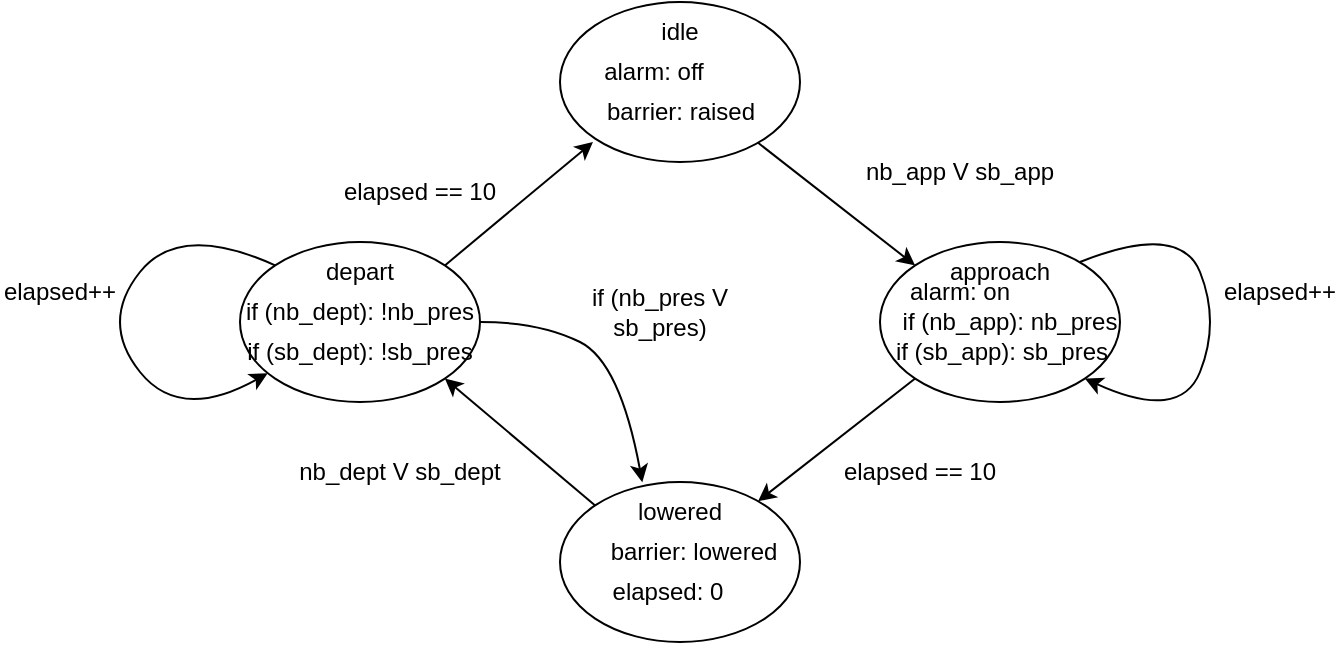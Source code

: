 <mxfile version="25.0.3">
  <diagram name="Page-1" id="JcVPimfx4_mEg81LNbFG">
    <mxGraphModel dx="1356" dy="729" grid="1" gridSize="10" guides="1" tooltips="1" connect="1" arrows="1" fold="1" page="1" pageScale="1" pageWidth="850" pageHeight="1100" math="0" shadow="0">
      <root>
        <mxCell id="0" />
        <mxCell id="1" parent="0" />
        <mxCell id="18nhJvY_pk8eub_ZsOab-2" value="" style="ellipse;whiteSpace=wrap;html=1;" vertex="1" parent="1">
          <mxGeometry x="360" y="160" width="120" height="80" as="geometry" />
        </mxCell>
        <mxCell id="18nhJvY_pk8eub_ZsOab-3" value="" style="ellipse;whiteSpace=wrap;html=1;" vertex="1" parent="1">
          <mxGeometry x="520" y="280" width="120" height="80" as="geometry" />
        </mxCell>
        <mxCell id="18nhJvY_pk8eub_ZsOab-4" value="" style="ellipse;whiteSpace=wrap;html=1;" vertex="1" parent="1">
          <mxGeometry x="360" y="400" width="120" height="80" as="geometry" />
        </mxCell>
        <mxCell id="18nhJvY_pk8eub_ZsOab-5" value="" style="ellipse;whiteSpace=wrap;html=1;" vertex="1" parent="1">
          <mxGeometry x="200" y="280" width="120" height="80" as="geometry" />
        </mxCell>
        <mxCell id="18nhJvY_pk8eub_ZsOab-7" value="idle" style="text;html=1;align=center;verticalAlign=middle;whiteSpace=wrap;rounded=0;" vertex="1" parent="1">
          <mxGeometry x="390" y="160" width="60" height="30" as="geometry" />
        </mxCell>
        <mxCell id="18nhJvY_pk8eub_ZsOab-8" value="approach" style="text;html=1;align=center;verticalAlign=middle;whiteSpace=wrap;rounded=0;" vertex="1" parent="1">
          <mxGeometry x="550" y="280" width="60" height="30" as="geometry" />
        </mxCell>
        <mxCell id="18nhJvY_pk8eub_ZsOab-9" value="alarm: on" style="text;html=1;align=center;verticalAlign=middle;whiteSpace=wrap;rounded=0;" vertex="1" parent="1">
          <mxGeometry x="530" y="290" width="60" height="30" as="geometry" />
        </mxCell>
        <mxCell id="18nhJvY_pk8eub_ZsOab-10" value="" style="curved=1;endArrow=classic;html=1;rounded=0;entryX=1;entryY=1;entryDx=0;entryDy=0;" edge="1" parent="1" target="18nhJvY_pk8eub_ZsOab-3">
          <mxGeometry width="50" height="50" relative="1" as="geometry">
            <mxPoint x="620" y="290" as="sourcePoint" />
            <mxPoint x="670" y="240" as="targetPoint" />
            <Array as="points">
              <mxPoint x="670" y="270" />
              <mxPoint x="690" y="320" />
              <mxPoint x="670" y="370" />
            </Array>
          </mxGeometry>
        </mxCell>
        <mxCell id="18nhJvY_pk8eub_ZsOab-11" value="elapsed++" style="text;html=1;align=center;verticalAlign=middle;whiteSpace=wrap;rounded=0;" vertex="1" parent="1">
          <mxGeometry x="690" y="290" width="60" height="30" as="geometry" />
        </mxCell>
        <mxCell id="18nhJvY_pk8eub_ZsOab-12" value="lowered" style="text;html=1;align=center;verticalAlign=middle;whiteSpace=wrap;rounded=0;" vertex="1" parent="1">
          <mxGeometry x="390" y="400" width="60" height="30" as="geometry" />
        </mxCell>
        <mxCell id="18nhJvY_pk8eub_ZsOab-13" value="barrier: lowered" style="text;html=1;align=center;verticalAlign=middle;whiteSpace=wrap;rounded=0;" vertex="1" parent="1">
          <mxGeometry x="376.5" y="420" width="100" height="30" as="geometry" />
        </mxCell>
        <mxCell id="18nhJvY_pk8eub_ZsOab-14" value="depart" style="text;html=1;align=center;verticalAlign=middle;whiteSpace=wrap;rounded=0;" vertex="1" parent="1">
          <mxGeometry x="230" y="280" width="60" height="30" as="geometry" />
        </mxCell>
        <mxCell id="18nhJvY_pk8eub_ZsOab-15" value="alarm: off" style="text;html=1;align=center;verticalAlign=middle;whiteSpace=wrap;rounded=0;" vertex="1" parent="1">
          <mxGeometry x="376.5" y="180" width="60" height="30" as="geometry" />
        </mxCell>
        <mxCell id="18nhJvY_pk8eub_ZsOab-16" value="barrier: raised" style="text;html=1;align=center;verticalAlign=middle;whiteSpace=wrap;rounded=0;" vertex="1" parent="1">
          <mxGeometry x="376.5" y="200" width="87" height="30" as="geometry" />
        </mxCell>
        <mxCell id="18nhJvY_pk8eub_ZsOab-20" value="" style="curved=1;endArrow=classic;html=1;rounded=0;exitX=0;exitY=0;exitDx=0;exitDy=0;" edge="1" parent="1" source="18nhJvY_pk8eub_ZsOab-5" target="18nhJvY_pk8eub_ZsOab-5">
          <mxGeometry width="50" height="50" relative="1" as="geometry">
            <mxPoint x="120" y="290" as="sourcePoint" />
            <mxPoint x="122" y="348" as="targetPoint" />
            <Array as="points">
              <mxPoint x="170" y="270" />
              <mxPoint x="130" y="320" />
              <mxPoint x="170" y="370" />
            </Array>
          </mxGeometry>
        </mxCell>
        <mxCell id="18nhJvY_pk8eub_ZsOab-21" value="elapsed++" style="text;html=1;align=center;verticalAlign=middle;whiteSpace=wrap;rounded=0;" vertex="1" parent="1">
          <mxGeometry x="80" y="290" width="60" height="30" as="geometry" />
        </mxCell>
        <mxCell id="18nhJvY_pk8eub_ZsOab-22" value="elapsed: 0" style="text;html=1;align=center;verticalAlign=middle;whiteSpace=wrap;rounded=0;" vertex="1" parent="1">
          <mxGeometry x="363.5" y="440" width="100" height="30" as="geometry" />
        </mxCell>
        <mxCell id="18nhJvY_pk8eub_ZsOab-25" value="" style="endArrow=classic;html=1;rounded=0;entryX=0;entryY=0;entryDx=0;entryDy=0;" edge="1" parent="1" source="18nhJvY_pk8eub_ZsOab-2" target="18nhJvY_pk8eub_ZsOab-3">
          <mxGeometry width="50" height="50" relative="1" as="geometry">
            <mxPoint x="400" y="680" as="sourcePoint" />
            <mxPoint x="450" y="630" as="targetPoint" />
          </mxGeometry>
        </mxCell>
        <mxCell id="18nhJvY_pk8eub_ZsOab-26" value="nb_app V sb_app" style="text;html=1;align=center;verticalAlign=middle;whiteSpace=wrap;rounded=0;" vertex="1" parent="1">
          <mxGeometry x="500" y="230" width="120" height="30" as="geometry" />
        </mxCell>
        <mxCell id="18nhJvY_pk8eub_ZsOab-27" value="" style="endArrow=classic;html=1;rounded=0;exitX=0;exitY=1;exitDx=0;exitDy=0;" edge="1" parent="1" source="18nhJvY_pk8eub_ZsOab-3" target="18nhJvY_pk8eub_ZsOab-4">
          <mxGeometry width="50" height="50" relative="1" as="geometry">
            <mxPoint x="400" y="680" as="sourcePoint" />
            <mxPoint x="450" y="630" as="targetPoint" />
          </mxGeometry>
        </mxCell>
        <mxCell id="18nhJvY_pk8eub_ZsOab-28" value="elapsed == 10" style="text;html=1;align=center;verticalAlign=middle;whiteSpace=wrap;rounded=0;" vertex="1" parent="1">
          <mxGeometry x="490" y="380" width="100" height="30" as="geometry" />
        </mxCell>
        <mxCell id="18nhJvY_pk8eub_ZsOab-29" value="nb_dept V sb_dept" style="text;html=1;align=center;verticalAlign=middle;whiteSpace=wrap;rounded=0;" vertex="1" parent="1">
          <mxGeometry x="210" y="380" width="140" height="30" as="geometry" />
        </mxCell>
        <mxCell id="18nhJvY_pk8eub_ZsOab-30" value="" style="endArrow=classic;html=1;rounded=0;exitX=0;exitY=0;exitDx=0;exitDy=0;entryX=1;entryY=1;entryDx=0;entryDy=0;" edge="1" parent="1" source="18nhJvY_pk8eub_ZsOab-4" target="18nhJvY_pk8eub_ZsOab-5">
          <mxGeometry width="50" height="50" relative="1" as="geometry">
            <mxPoint x="400" y="680" as="sourcePoint" />
            <mxPoint x="450" y="630" as="targetPoint" />
          </mxGeometry>
        </mxCell>
        <mxCell id="18nhJvY_pk8eub_ZsOab-31" value="" style="endArrow=classic;html=1;rounded=0;exitX=1;exitY=0;exitDx=0;exitDy=0;entryX=0;entryY=1;entryDx=0;entryDy=0;" edge="1" parent="1" source="18nhJvY_pk8eub_ZsOab-5" target="18nhJvY_pk8eub_ZsOab-16">
          <mxGeometry width="50" height="50" relative="1" as="geometry">
            <mxPoint x="400" y="680" as="sourcePoint" />
            <mxPoint x="450" y="630" as="targetPoint" />
          </mxGeometry>
        </mxCell>
        <mxCell id="18nhJvY_pk8eub_ZsOab-32" value="elapsed == 10" style="text;html=1;align=center;verticalAlign=middle;whiteSpace=wrap;rounded=0;" vertex="1" parent="1">
          <mxGeometry x="240" y="240" width="100" height="30" as="geometry" />
        </mxCell>
        <mxCell id="18nhJvY_pk8eub_ZsOab-33" value="" style="curved=1;endArrow=classic;html=1;rounded=0;exitX=1;exitY=0.5;exitDx=0;exitDy=0;entryX=0.186;entryY=0.005;entryDx=0;entryDy=0;entryPerimeter=0;" edge="1" parent="1" source="18nhJvY_pk8eub_ZsOab-5" target="18nhJvY_pk8eub_ZsOab-12">
          <mxGeometry width="50" height="50" relative="1" as="geometry">
            <mxPoint x="410" y="550" as="sourcePoint" />
            <mxPoint x="460" y="500" as="targetPoint" />
            <Array as="points">
              <mxPoint x="350" y="320" />
              <mxPoint x="390" y="340" />
            </Array>
          </mxGeometry>
        </mxCell>
        <mxCell id="18nhJvY_pk8eub_ZsOab-34" value="if (nb_app): nb_pres" style="text;html=1;align=center;verticalAlign=middle;whiteSpace=wrap;rounded=0;" vertex="1" parent="1">
          <mxGeometry x="520" y="305" width="130" height="30" as="geometry" />
        </mxCell>
        <mxCell id="18nhJvY_pk8eub_ZsOab-35" value="if (sb_app): sb_pres" style="text;html=1;align=center;verticalAlign=middle;whiteSpace=wrap;rounded=0;" vertex="1" parent="1">
          <mxGeometry x="516" y="320" width="130" height="30" as="geometry" />
        </mxCell>
        <mxCell id="18nhJvY_pk8eub_ZsOab-36" value="if (nb_dept): !nb_pres" style="text;html=1;align=center;verticalAlign=middle;whiteSpace=wrap;rounded=0;" vertex="1" parent="1">
          <mxGeometry x="195" y="300" width="130" height="30" as="geometry" />
        </mxCell>
        <mxCell id="18nhJvY_pk8eub_ZsOab-37" value="if (sb_dept): !sb_pres" style="text;html=1;align=center;verticalAlign=middle;whiteSpace=wrap;rounded=0;" vertex="1" parent="1">
          <mxGeometry x="195" y="320" width="130" height="30" as="geometry" />
        </mxCell>
        <mxCell id="18nhJvY_pk8eub_ZsOab-38" value="if (nb_pres V sb_pres)" style="text;html=1;align=center;verticalAlign=middle;whiteSpace=wrap;rounded=0;" vertex="1" parent="1">
          <mxGeometry x="350" y="300" width="120" height="30" as="geometry" />
        </mxCell>
      </root>
    </mxGraphModel>
  </diagram>
</mxfile>
